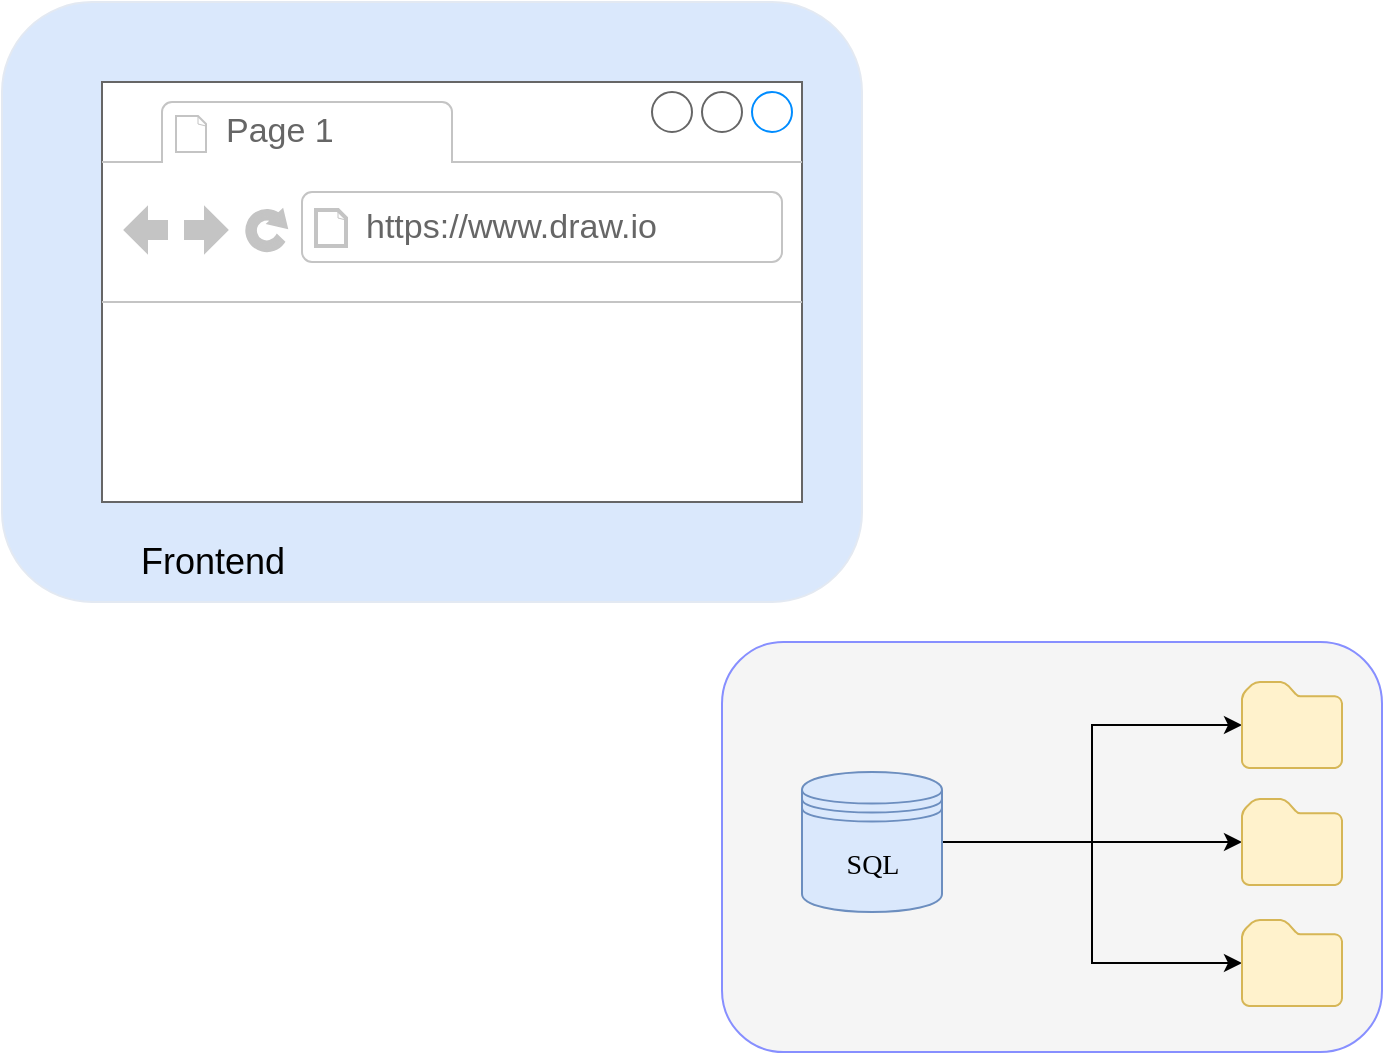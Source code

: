 <mxfile version="18.2.1" type="github">
  <diagram id="lHmjGk1OeLpbmsNzeca1" name="Page-1">
    <mxGraphModel dx="1483" dy="781" grid="1" gridSize="10" guides="1" tooltips="1" connect="1" arrows="1" fold="1" page="1" pageScale="1" pageWidth="827" pageHeight="1169" math="0" shadow="0">
      <root>
        <mxCell id="0" />
        <mxCell id="1" parent="0" />
        <mxCell id="tvN4WLIDojKMe9IwV26O-22" value="" style="rounded=1;whiteSpace=wrap;html=1;fontFamily=Comic Sans MS;fontSize=14;fillColor=#f5f5f5;strokeColor=#878FFF;fontColor=#333333;shadow=0;glass=0;sketch=0;" parent="1" vertex="1">
          <mxGeometry x="390" y="420" width="330" height="205" as="geometry" />
        </mxCell>
        <mxCell id="tvN4WLIDojKMe9IwV26O-15" style="edgeStyle=orthogonalEdgeStyle;rounded=0;orthogonalLoop=1;jettySize=auto;html=1;entryX=0;entryY=0.5;entryDx=0;entryDy=0;entryPerimeter=0;" parent="1" source="tvN4WLIDojKMe9IwV26O-3" target="tvN4WLIDojKMe9IwV26O-14" edge="1">
          <mxGeometry relative="1" as="geometry" />
        </mxCell>
        <mxCell id="tvN4WLIDojKMe9IwV26O-19" style="edgeStyle=orthogonalEdgeStyle;rounded=0;orthogonalLoop=1;jettySize=auto;html=1;" parent="1" source="tvN4WLIDojKMe9IwV26O-3" target="tvN4WLIDojKMe9IwV26O-16" edge="1">
          <mxGeometry relative="1" as="geometry" />
        </mxCell>
        <mxCell id="tvN4WLIDojKMe9IwV26O-20" style="edgeStyle=orthogonalEdgeStyle;rounded=0;orthogonalLoop=1;jettySize=auto;html=1;entryX=0;entryY=0.5;entryDx=0;entryDy=0;entryPerimeter=0;" parent="1" source="tvN4WLIDojKMe9IwV26O-3" target="tvN4WLIDojKMe9IwV26O-17" edge="1">
          <mxGeometry relative="1" as="geometry" />
        </mxCell>
        <mxCell id="tvN4WLIDojKMe9IwV26O-3" value="" style="shape=datastore;whiteSpace=wrap;html=1;fillColor=#dae8fc;strokeColor=#6c8ebf;" parent="1" vertex="1">
          <mxGeometry x="430" y="485" width="70" height="70" as="geometry" />
        </mxCell>
        <mxCell id="tvN4WLIDojKMe9IwV26O-14" value="" style="sketch=0;aspect=fixed;pointerEvents=1;shadow=0;dashed=0;html=1;strokeColor=#d6b656;labelPosition=center;verticalLabelPosition=bottom;verticalAlign=top;align=center;fillColor=#fff2cc;shape=mxgraph.mscae.enterprise.folder" parent="1" vertex="1">
          <mxGeometry x="650" y="440" width="50" height="43" as="geometry" />
        </mxCell>
        <mxCell id="tvN4WLIDojKMe9IwV26O-16" value="" style="sketch=0;aspect=fixed;pointerEvents=1;shadow=0;dashed=0;html=1;strokeColor=#d6b656;labelPosition=center;verticalLabelPosition=bottom;verticalAlign=top;align=center;fillColor=#fff2cc;shape=mxgraph.mscae.enterprise.folder" parent="1" vertex="1">
          <mxGeometry x="650" y="498.5" width="50" height="43" as="geometry" />
        </mxCell>
        <mxCell id="tvN4WLIDojKMe9IwV26O-17" value="" style="sketch=0;aspect=fixed;pointerEvents=1;shadow=0;dashed=0;html=1;strokeColor=#d6b656;labelPosition=center;verticalLabelPosition=bottom;verticalAlign=top;align=center;fillColor=#fff2cc;shape=mxgraph.mscae.enterprise.folder" parent="1" vertex="1">
          <mxGeometry x="650" y="559" width="50" height="43" as="geometry" />
        </mxCell>
        <mxCell id="tvN4WLIDojKMe9IwV26O-21" value="SQL" style="text;html=1;align=center;verticalAlign=middle;resizable=0;points=[];autosize=1;strokeColor=none;fillColor=none;fontFamily=Comic Sans MS;fontSize=14;" parent="1" vertex="1">
          <mxGeometry x="440" y="521.5" width="50" height="20" as="geometry" />
        </mxCell>
        <mxCell id="tvN4WLIDojKMe9IwV26O-23" value="" style="rounded=1;whiteSpace=wrap;html=1;shadow=0;glass=0;sketch=0;fontFamily=Comic Sans MS;fontSize=14;strokeColor=#E3E9F2;fillColor=#dae8fc;" parent="1" vertex="1">
          <mxGeometry x="30" y="100" width="430" height="300" as="geometry" />
        </mxCell>
        <mxCell id="4-EjzXVP2sMjGlYDWPHp-5" value="Frontend" style="text;html=1;align=center;verticalAlign=middle;resizable=0;points=[];autosize=1;strokeColor=none;fillColor=none;fontSize=18;fontFamily=Helvetica;" vertex="1" parent="1">
          <mxGeometry x="90" y="365" width="90" height="30" as="geometry" />
        </mxCell>
        <mxCell id="4-EjzXVP2sMjGlYDWPHp-6" value="" style="strokeWidth=1;shadow=0;dashed=0;align=center;html=1;shape=mxgraph.mockup.containers.browserWindow;rSize=0;strokeColor=#666666;strokeColor2=#008cff;strokeColor3=#c4c4c4;mainText=,;recursiveResize=0;fontFamily=Helvetica;fontSize=18;" vertex="1" parent="1">
          <mxGeometry x="80" y="140" width="350" height="210" as="geometry" />
        </mxCell>
        <mxCell id="4-EjzXVP2sMjGlYDWPHp-7" value="Page 1" style="strokeWidth=1;shadow=0;dashed=0;align=center;html=1;shape=mxgraph.mockup.containers.anchor;fontSize=17;fontColor=#666666;align=left;fontFamily=Helvetica;" vertex="1" parent="4-EjzXVP2sMjGlYDWPHp-6">
          <mxGeometry x="60" y="12" width="110" height="26" as="geometry" />
        </mxCell>
        <mxCell id="4-EjzXVP2sMjGlYDWPHp-8" value="https://www.draw.io" style="strokeWidth=1;shadow=0;dashed=0;align=center;html=1;shape=mxgraph.mockup.containers.anchor;rSize=0;fontSize=17;fontColor=#666666;align=left;fontFamily=Helvetica;" vertex="1" parent="4-EjzXVP2sMjGlYDWPHp-6">
          <mxGeometry x="130" y="60" width="250" height="26" as="geometry" />
        </mxCell>
      </root>
    </mxGraphModel>
  </diagram>
</mxfile>
